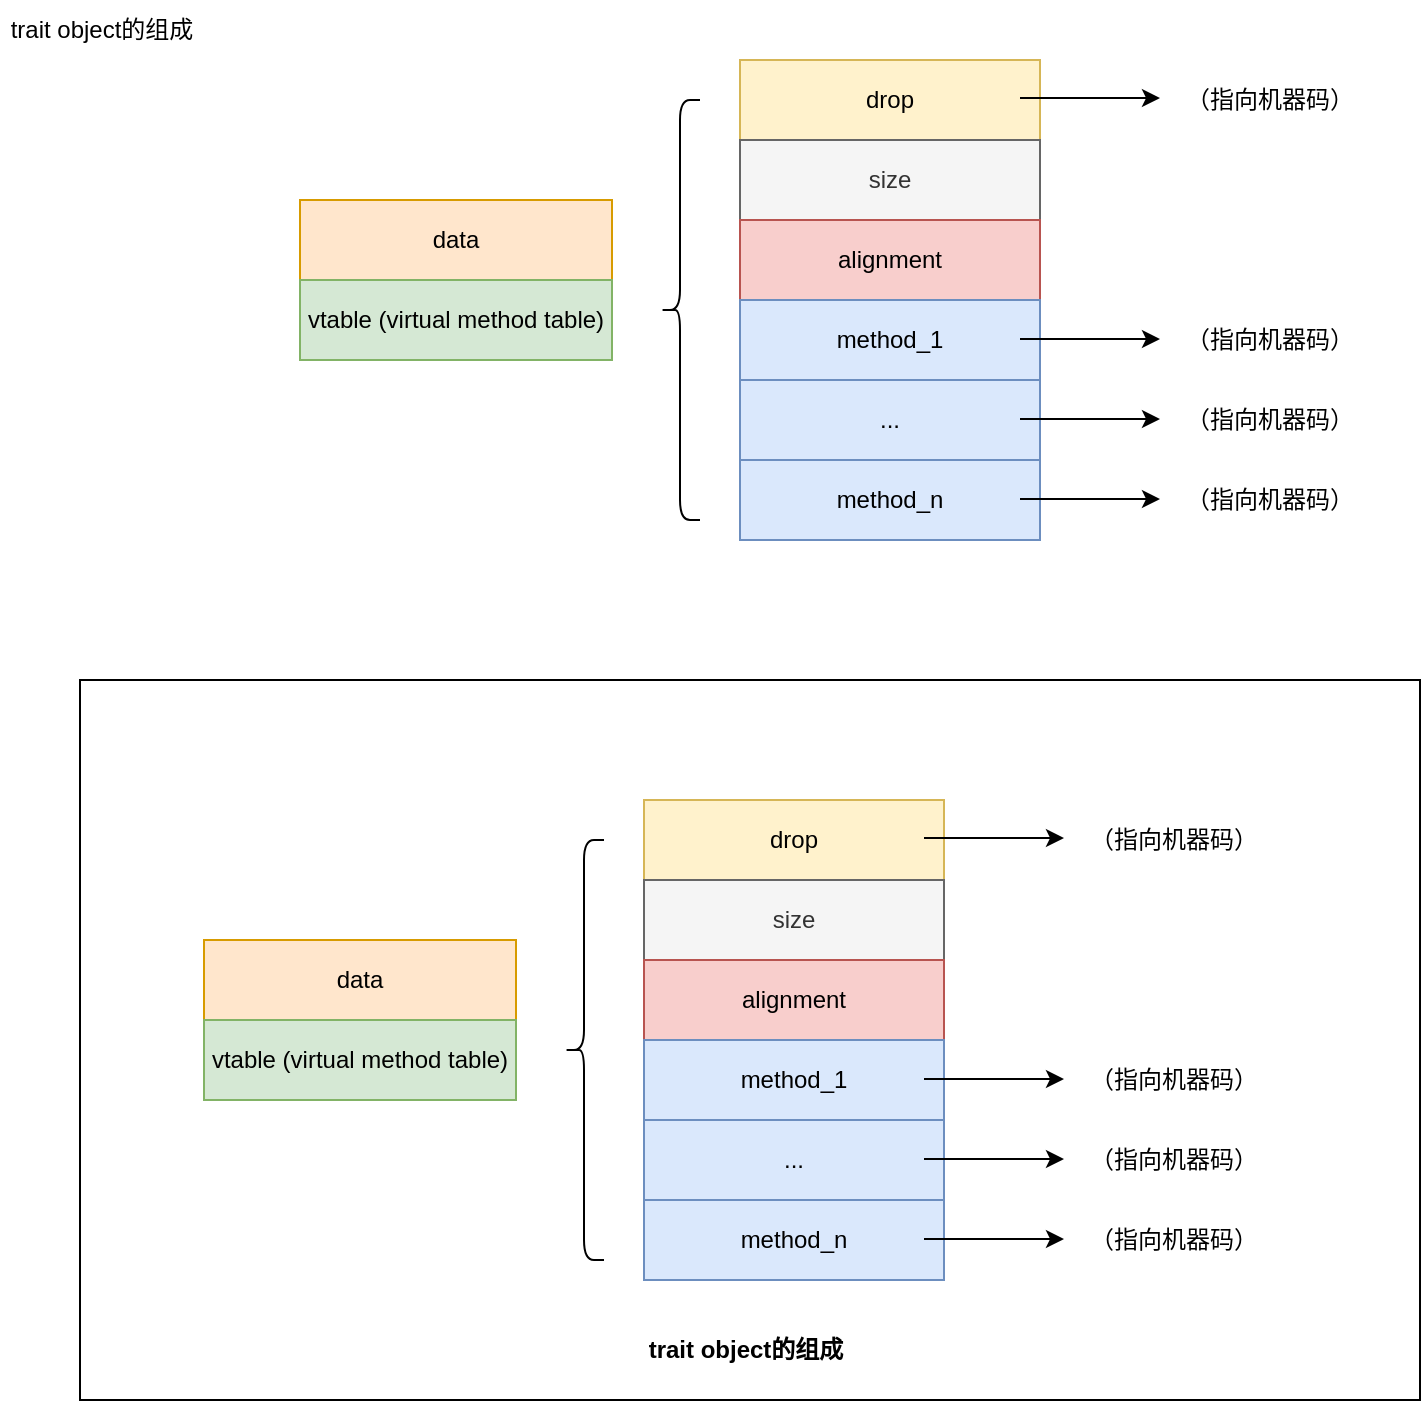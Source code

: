 <mxfile version="20.8.1" type="github">
  <diagram id="9gFt9O1LfRXcQQ-JGwsQ" name="第 1 页">
    <mxGraphModel dx="1877" dy="636" grid="1" gridSize="10" guides="1" tooltips="1" connect="1" arrows="1" fold="1" page="1" pageScale="1" pageWidth="827" pageHeight="1169" math="0" shadow="0">
      <root>
        <mxCell id="0" />
        <mxCell id="1" parent="0" />
        <mxCell id="o_oQwR9ISpsaJrp79eR5-1" value="data" style="rounded=0;whiteSpace=wrap;html=1;fillColor=#ffe6cc;strokeColor=#d79b00;" vertex="1" parent="1">
          <mxGeometry x="140" y="220" width="156" height="40" as="geometry" />
        </mxCell>
        <mxCell id="o_oQwR9ISpsaJrp79eR5-2" value="vtable (virtual method table)" style="rounded=0;whiteSpace=wrap;html=1;fillColor=#d5e8d4;strokeColor=#82b366;" vertex="1" parent="1">
          <mxGeometry x="140" y="260" width="156" height="40" as="geometry" />
        </mxCell>
        <mxCell id="o_oQwR9ISpsaJrp79eR5-3" value="trait object的组成" style="text;html=1;strokeColor=none;fillColor=none;align=center;verticalAlign=middle;whiteSpace=wrap;rounded=0;" vertex="1" parent="1">
          <mxGeometry x="-10" y="120" width="102" height="30" as="geometry" />
        </mxCell>
        <mxCell id="o_oQwR9ISpsaJrp79eR5-4" value="drop" style="rounded=0;whiteSpace=wrap;html=1;fillColor=#fff2cc;strokeColor=#d6b656;" vertex="1" parent="1">
          <mxGeometry x="360" y="150" width="150" height="40" as="geometry" />
        </mxCell>
        <mxCell id="o_oQwR9ISpsaJrp79eR5-5" value="size" style="rounded=0;whiteSpace=wrap;html=1;fillColor=#f5f5f5;fontColor=#333333;strokeColor=#666666;" vertex="1" parent="1">
          <mxGeometry x="360" y="190" width="150" height="40" as="geometry" />
        </mxCell>
        <mxCell id="o_oQwR9ISpsaJrp79eR5-6" value="alignment" style="rounded=0;whiteSpace=wrap;html=1;fillColor=#f8cecc;strokeColor=#b85450;" vertex="1" parent="1">
          <mxGeometry x="360" y="230" width="150" height="40" as="geometry" />
        </mxCell>
        <mxCell id="o_oQwR9ISpsaJrp79eR5-7" value="method_1" style="rounded=0;whiteSpace=wrap;html=1;fillColor=#dae8fc;strokeColor=#6c8ebf;" vertex="1" parent="1">
          <mxGeometry x="360" y="270" width="150" height="40" as="geometry" />
        </mxCell>
        <mxCell id="o_oQwR9ISpsaJrp79eR5-8" value="..." style="rounded=0;whiteSpace=wrap;html=1;fillColor=#dae8fc;strokeColor=#6c8ebf;" vertex="1" parent="1">
          <mxGeometry x="360" y="310" width="150" height="40" as="geometry" />
        </mxCell>
        <mxCell id="o_oQwR9ISpsaJrp79eR5-9" value="method_n" style="rounded=0;whiteSpace=wrap;html=1;fillColor=#dae8fc;strokeColor=#6c8ebf;" vertex="1" parent="1">
          <mxGeometry x="360" y="350" width="150" height="40" as="geometry" />
        </mxCell>
        <mxCell id="o_oQwR9ISpsaJrp79eR5-10" value="" style="shape=curlyBracket;whiteSpace=wrap;html=1;rounded=1;labelPosition=left;verticalLabelPosition=middle;align=right;verticalAlign=middle;" vertex="1" parent="1">
          <mxGeometry x="320" y="170" width="20" height="210" as="geometry" />
        </mxCell>
        <mxCell id="o_oQwR9ISpsaJrp79eR5-11" value="" style="endArrow=classic;html=1;rounded=0;" edge="1" parent="1">
          <mxGeometry width="50" height="50" relative="1" as="geometry">
            <mxPoint x="500" y="169" as="sourcePoint" />
            <mxPoint x="570" y="169" as="targetPoint" />
          </mxGeometry>
        </mxCell>
        <mxCell id="o_oQwR9ISpsaJrp79eR5-12" value="" style="endArrow=classic;html=1;rounded=0;" edge="1" parent="1">
          <mxGeometry width="50" height="50" relative="1" as="geometry">
            <mxPoint x="500" y="329.5" as="sourcePoint" />
            <mxPoint x="570" y="329.5" as="targetPoint" />
          </mxGeometry>
        </mxCell>
        <mxCell id="o_oQwR9ISpsaJrp79eR5-13" value="" style="endArrow=classic;html=1;rounded=0;" edge="1" parent="1">
          <mxGeometry width="50" height="50" relative="1" as="geometry">
            <mxPoint x="500" y="289.5" as="sourcePoint" />
            <mxPoint x="570" y="289.5" as="targetPoint" />
          </mxGeometry>
        </mxCell>
        <mxCell id="o_oQwR9ISpsaJrp79eR5-14" value="" style="endArrow=classic;html=1;rounded=0;" edge="1" parent="1">
          <mxGeometry width="50" height="50" relative="1" as="geometry">
            <mxPoint x="500" y="369.5" as="sourcePoint" />
            <mxPoint x="570" y="369.5" as="targetPoint" />
          </mxGeometry>
        </mxCell>
        <mxCell id="o_oQwR9ISpsaJrp79eR5-15" value="（指向机器码）" style="text;html=1;strokeColor=none;fillColor=none;align=center;verticalAlign=middle;whiteSpace=wrap;rounded=0;" vertex="1" parent="1">
          <mxGeometry x="580" y="155" width="90" height="30" as="geometry" />
        </mxCell>
        <mxCell id="o_oQwR9ISpsaJrp79eR5-16" value="（指向机器码）" style="text;html=1;strokeColor=none;fillColor=none;align=center;verticalAlign=middle;whiteSpace=wrap;rounded=0;" vertex="1" parent="1">
          <mxGeometry x="580" y="275" width="90" height="30" as="geometry" />
        </mxCell>
        <mxCell id="o_oQwR9ISpsaJrp79eR5-17" value="（指向机器码）" style="text;html=1;strokeColor=none;fillColor=none;align=center;verticalAlign=middle;whiteSpace=wrap;rounded=0;" vertex="1" parent="1">
          <mxGeometry x="580" y="315" width="90" height="30" as="geometry" />
        </mxCell>
        <mxCell id="o_oQwR9ISpsaJrp79eR5-18" value="（指向机器码）" style="text;html=1;strokeColor=none;fillColor=none;align=center;verticalAlign=middle;whiteSpace=wrap;rounded=0;" vertex="1" parent="1">
          <mxGeometry x="580" y="355" width="90" height="30" as="geometry" />
        </mxCell>
        <mxCell id="o_oQwR9ISpsaJrp79eR5-21" value="" style="rounded=0;whiteSpace=wrap;html=1;" vertex="1" parent="1">
          <mxGeometry x="30" y="460" width="670" height="360" as="geometry" />
        </mxCell>
        <mxCell id="o_oQwR9ISpsaJrp79eR5-39" value="data" style="rounded=0;whiteSpace=wrap;html=1;fillColor=#ffe6cc;strokeColor=#d79b00;" vertex="1" parent="1">
          <mxGeometry x="92" y="590" width="156" height="40" as="geometry" />
        </mxCell>
        <mxCell id="o_oQwR9ISpsaJrp79eR5-40" value="vtable (virtual method table)" style="rounded=0;whiteSpace=wrap;html=1;fillColor=#d5e8d4;strokeColor=#82b366;" vertex="1" parent="1">
          <mxGeometry x="92" y="630" width="156" height="40" as="geometry" />
        </mxCell>
        <mxCell id="o_oQwR9ISpsaJrp79eR5-41" value="drop" style="rounded=0;whiteSpace=wrap;html=1;fillColor=#fff2cc;strokeColor=#d6b656;" vertex="1" parent="1">
          <mxGeometry x="312" y="520" width="150" height="40" as="geometry" />
        </mxCell>
        <mxCell id="o_oQwR9ISpsaJrp79eR5-42" value="size" style="rounded=0;whiteSpace=wrap;html=1;fillColor=#f5f5f5;fontColor=#333333;strokeColor=#666666;" vertex="1" parent="1">
          <mxGeometry x="312" y="560" width="150" height="40" as="geometry" />
        </mxCell>
        <mxCell id="o_oQwR9ISpsaJrp79eR5-43" value="alignment" style="rounded=0;whiteSpace=wrap;html=1;fillColor=#f8cecc;strokeColor=#b85450;" vertex="1" parent="1">
          <mxGeometry x="312" y="600" width="150" height="40" as="geometry" />
        </mxCell>
        <mxCell id="o_oQwR9ISpsaJrp79eR5-44" value="method_1" style="rounded=0;whiteSpace=wrap;html=1;fillColor=#dae8fc;strokeColor=#6c8ebf;" vertex="1" parent="1">
          <mxGeometry x="312" y="640" width="150" height="40" as="geometry" />
        </mxCell>
        <mxCell id="o_oQwR9ISpsaJrp79eR5-45" value="..." style="rounded=0;whiteSpace=wrap;html=1;fillColor=#dae8fc;strokeColor=#6c8ebf;" vertex="1" parent="1">
          <mxGeometry x="312" y="680" width="150" height="40" as="geometry" />
        </mxCell>
        <mxCell id="o_oQwR9ISpsaJrp79eR5-46" value="method_n" style="rounded=0;whiteSpace=wrap;html=1;fillColor=#dae8fc;strokeColor=#6c8ebf;" vertex="1" parent="1">
          <mxGeometry x="312" y="720" width="150" height="40" as="geometry" />
        </mxCell>
        <mxCell id="o_oQwR9ISpsaJrp79eR5-47" value="" style="shape=curlyBracket;whiteSpace=wrap;html=1;rounded=1;labelPosition=left;verticalLabelPosition=middle;align=right;verticalAlign=middle;" vertex="1" parent="1">
          <mxGeometry x="272" y="540" width="20" height="210" as="geometry" />
        </mxCell>
        <mxCell id="o_oQwR9ISpsaJrp79eR5-48" value="" style="endArrow=classic;html=1;rounded=0;" edge="1" parent="1">
          <mxGeometry width="50" height="50" relative="1" as="geometry">
            <mxPoint x="452" y="539" as="sourcePoint" />
            <mxPoint x="522" y="539" as="targetPoint" />
          </mxGeometry>
        </mxCell>
        <mxCell id="o_oQwR9ISpsaJrp79eR5-49" value="" style="endArrow=classic;html=1;rounded=0;" edge="1" parent="1">
          <mxGeometry width="50" height="50" relative="1" as="geometry">
            <mxPoint x="452" y="699.5" as="sourcePoint" />
            <mxPoint x="522" y="699.5" as="targetPoint" />
          </mxGeometry>
        </mxCell>
        <mxCell id="o_oQwR9ISpsaJrp79eR5-50" value="" style="endArrow=classic;html=1;rounded=0;" edge="1" parent="1">
          <mxGeometry width="50" height="50" relative="1" as="geometry">
            <mxPoint x="452" y="659.5" as="sourcePoint" />
            <mxPoint x="522" y="659.5" as="targetPoint" />
          </mxGeometry>
        </mxCell>
        <mxCell id="o_oQwR9ISpsaJrp79eR5-51" value="" style="endArrow=classic;html=1;rounded=0;" edge="1" parent="1">
          <mxGeometry width="50" height="50" relative="1" as="geometry">
            <mxPoint x="452" y="739.5" as="sourcePoint" />
            <mxPoint x="522" y="739.5" as="targetPoint" />
          </mxGeometry>
        </mxCell>
        <mxCell id="o_oQwR9ISpsaJrp79eR5-52" value="（指向机器码）" style="text;html=1;strokeColor=none;fillColor=none;align=center;verticalAlign=middle;whiteSpace=wrap;rounded=0;" vertex="1" parent="1">
          <mxGeometry x="532" y="525" width="90" height="30" as="geometry" />
        </mxCell>
        <mxCell id="o_oQwR9ISpsaJrp79eR5-53" value="（指向机器码）" style="text;html=1;strokeColor=none;fillColor=none;align=center;verticalAlign=middle;whiteSpace=wrap;rounded=0;" vertex="1" parent="1">
          <mxGeometry x="532" y="645" width="90" height="30" as="geometry" />
        </mxCell>
        <mxCell id="o_oQwR9ISpsaJrp79eR5-54" value="（指向机器码）" style="text;html=1;strokeColor=none;fillColor=none;align=center;verticalAlign=middle;whiteSpace=wrap;rounded=0;" vertex="1" parent="1">
          <mxGeometry x="532" y="685" width="90" height="30" as="geometry" />
        </mxCell>
        <mxCell id="o_oQwR9ISpsaJrp79eR5-55" value="（指向机器码）" style="text;html=1;strokeColor=none;fillColor=none;align=center;verticalAlign=middle;whiteSpace=wrap;rounded=0;" vertex="1" parent="1">
          <mxGeometry x="532" y="725" width="90" height="30" as="geometry" />
        </mxCell>
        <mxCell id="o_oQwR9ISpsaJrp79eR5-57" value="&lt;b&gt;trait object的组成&lt;/b&gt;" style="text;html=1;strokeColor=none;fillColor=none;align=center;verticalAlign=middle;whiteSpace=wrap;rounded=0;" vertex="1" parent="1">
          <mxGeometry x="312" y="780" width="102" height="30" as="geometry" />
        </mxCell>
      </root>
    </mxGraphModel>
  </diagram>
</mxfile>
